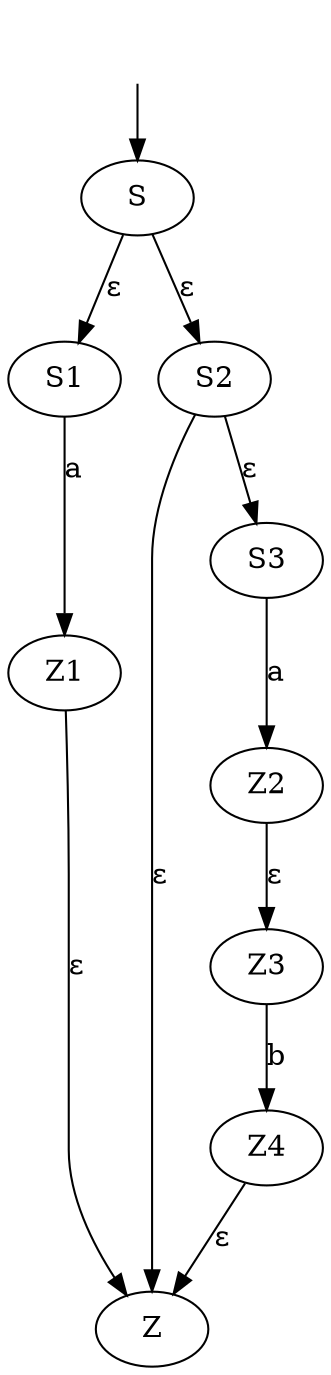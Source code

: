 digraph e4 {

    NULL -> S;
    NULL [style="invis"];
            
    S -> S1 [label=ε];
    S1 -> Z1 [label=a];
    Z1 -> Z [label=ε];

    S -> S2 [label=ε];
    S2 -> S3 [label=ε];
    S3 -> Z2 [label=a];
    Z2 -> Z3 [label=ε];
    Z3 -> Z4 [label=b];
    Z4 -> Z [label=ε];

    S2 -> Z [label=ε]
      
 }
        
